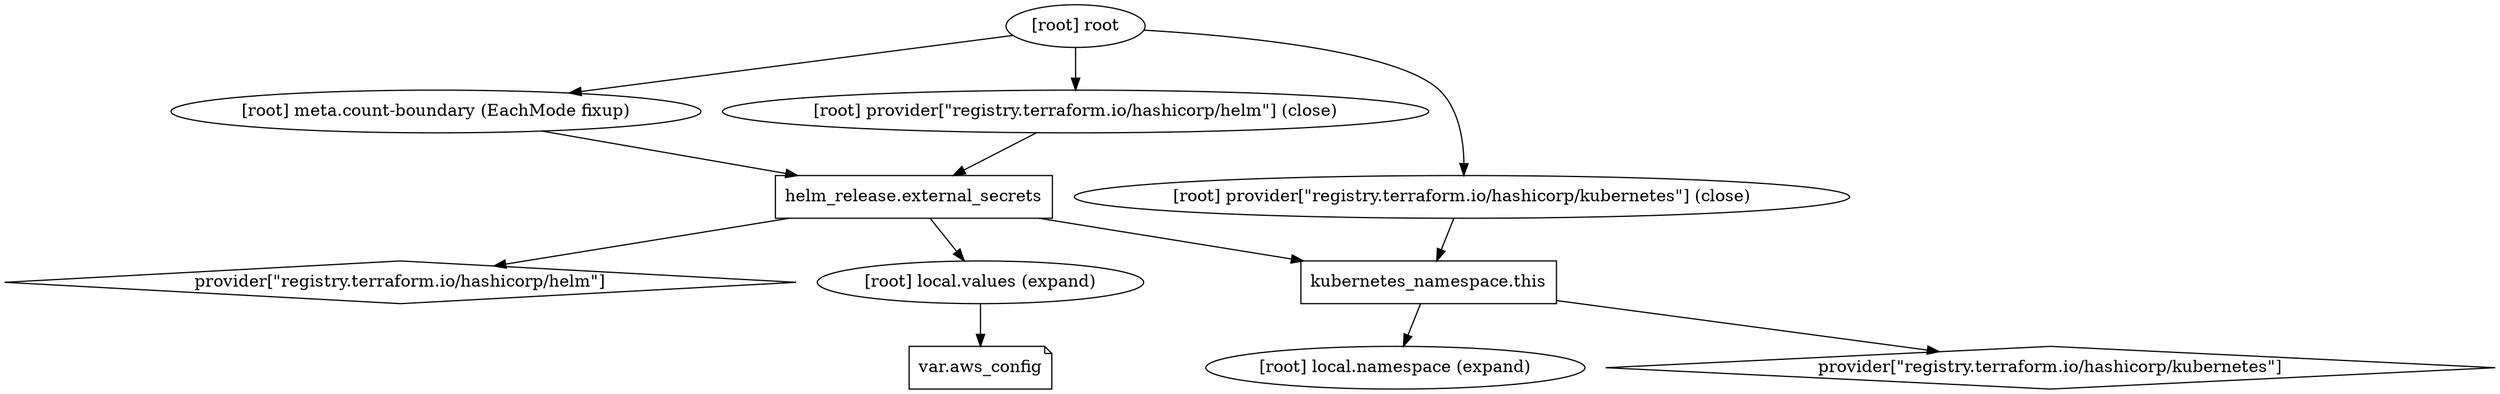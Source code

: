 digraph {
	compound = "true"
	newrank = "true"
	subgraph "root" {
		"[root] helm_release.external_secrets (expand)" [label = "helm_release.external_secrets", shape = "box"]
		"[root] kubernetes_namespace.this (expand)" [label = "kubernetes_namespace.this", shape = "box"]
		"[root] provider[\"registry.terraform.io/hashicorp/helm\"]" [label = "provider[\"registry.terraform.io/hashicorp/helm\"]", shape = "diamond"]
		"[root] provider[\"registry.terraform.io/hashicorp/kubernetes\"]" [label = "provider[\"registry.terraform.io/hashicorp/kubernetes\"]", shape = "diamond"]
		"[root] var.aws_config" [label = "var.aws_config", shape = "note"]
		"[root] helm_release.external_secrets (expand)" -> "[root] kubernetes_namespace.this (expand)"
		"[root] helm_release.external_secrets (expand)" -> "[root] local.values (expand)"
		"[root] helm_release.external_secrets (expand)" -> "[root] provider[\"registry.terraform.io/hashicorp/helm\"]"
		"[root] kubernetes_namespace.this (expand)" -> "[root] local.namespace (expand)"
		"[root] kubernetes_namespace.this (expand)" -> "[root] provider[\"registry.terraform.io/hashicorp/kubernetes\"]"
		"[root] local.values (expand)" -> "[root] var.aws_config"
		"[root] meta.count-boundary (EachMode fixup)" -> "[root] helm_release.external_secrets (expand)"
		"[root] provider[\"registry.terraform.io/hashicorp/helm\"] (close)" -> "[root] helm_release.external_secrets (expand)"
		"[root] provider[\"registry.terraform.io/hashicorp/kubernetes\"] (close)" -> "[root] kubernetes_namespace.this (expand)"
		"[root] root" -> "[root] meta.count-boundary (EachMode fixup)"
		"[root] root" -> "[root] provider[\"registry.terraform.io/hashicorp/helm\"] (close)"
		"[root] root" -> "[root] provider[\"registry.terraform.io/hashicorp/kubernetes\"] (close)"
	}
}

